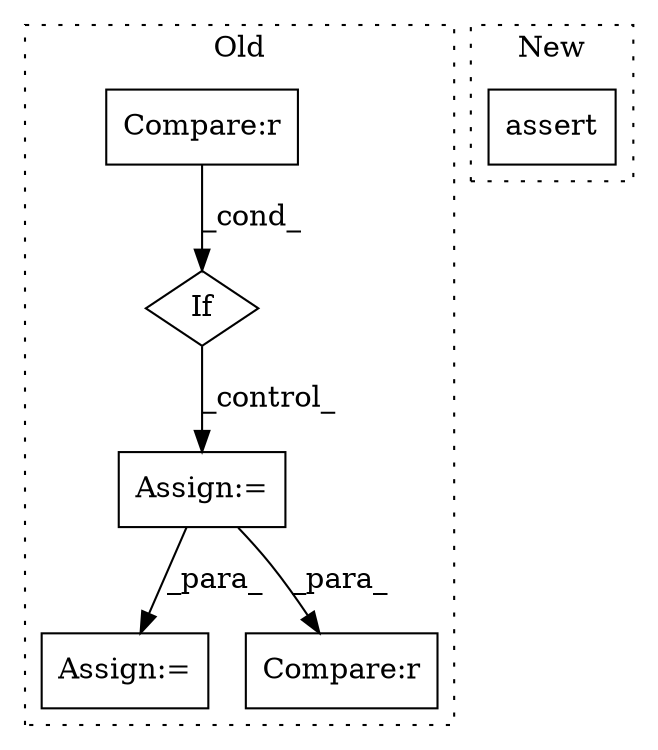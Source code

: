 digraph G {
subgraph cluster0 {
1 [label="If" a="96" s="6051,6085" l="3,18" shape="diamond"];
3 [label="Assign:=" a="68" s="6109" l="3" shape="box"];
4 [label="Compare:r" a="40" s="6054" l="31" shape="box"];
5 [label="Assign:=" a="68" s="6241" l="3" shape="box"];
6 [label="Compare:r" a="40" s="6311" l="18" shape="box"];
label = "Old";
style="dotted";
}
subgraph cluster1 {
2 [label="assert" a="65" s="9166" l="7" shape="box"];
label = "New";
style="dotted";
}
1 -> 3 [label="_control_"];
3 -> 6 [label="_para_"];
3 -> 5 [label="_para_"];
4 -> 1 [label="_cond_"];
}